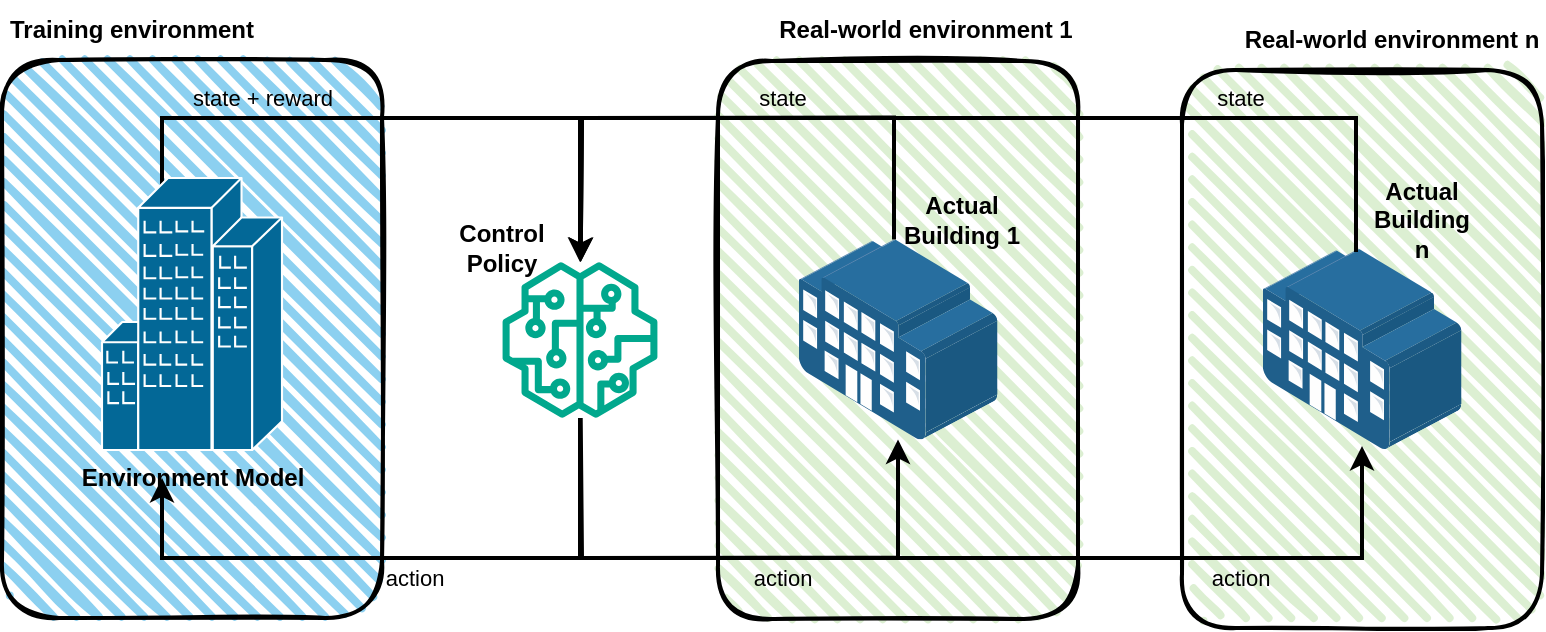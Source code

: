 <mxfile version="24.5.3" type="device">
  <diagram name="Page-1" id="6ak82wpBA29UJML2oisR">
    <mxGraphModel dx="1384" dy="843" grid="1" gridSize="10" guides="1" tooltips="1" connect="1" arrows="1" fold="1" page="1" pageScale="1" pageWidth="850" pageHeight="1100" math="0" shadow="0">
      <root>
        <mxCell id="0" />
        <mxCell id="1" parent="0" />
        <mxCell id="VK04MKRg_IQUKB9lIK7K-12" value="" style="rounded=1;whiteSpace=wrap;html=1;strokeWidth=2;fillWeight=4;hachureGap=8;hachureAngle=45;fillColor=#B9E0A5;sketch=1;gradientColor=none;fillOpacity=50;strokeOpacity=100;" parent="1" vertex="1">
          <mxGeometry x="830" y="296" width="180" height="279" as="geometry" />
        </mxCell>
        <mxCell id="VK04MKRg_IQUKB9lIK7K-10" value="" style="rounded=1;whiteSpace=wrap;html=1;strokeWidth=2;fillWeight=4;hachureGap=8;hachureAngle=45;fillColor=#B9E0A5;sketch=1;gradientColor=none;fillOpacity=50;strokeOpacity=100;" parent="1" vertex="1">
          <mxGeometry x="598" y="291.5" width="180" height="279" as="geometry" />
        </mxCell>
        <mxCell id="VK04MKRg_IQUKB9lIK7K-9" value="" style="rounded=1;whiteSpace=wrap;html=1;strokeWidth=2;fillWeight=4;hachureGap=8;hachureAngle=45;fillColor=#1ba1e2;sketch=1;gradientColor=none;fillOpacity=50;strokeOpacity=100;" parent="1" vertex="1">
          <mxGeometry x="240" y="291" width="190" height="279" as="geometry" />
        </mxCell>
        <mxCell id="DWJ79edaiGirSP9IxKuk-1" value="" style="image;points=[];aspect=fixed;html=1;align=left;shadow=0;dashed=0;image=img/lib/allied_telesis/buildings/Large_Building.svg;labelBackgroundColor=none;labelPosition=right;verticalLabelPosition=middle;verticalAlign=middle;" parent="1" vertex="1">
          <mxGeometry x="638" y="380.75" width="100" height="100" as="geometry" />
        </mxCell>
        <mxCell id="DWJ79edaiGirSP9IxKuk-2" value="" style="sketch=0;outlineConnect=0;fontColor=#232F3E;gradientColor=none;fillColor=#01A88D;strokeColor=none;dashed=0;verticalLabelPosition=top;verticalAlign=bottom;align=right;html=1;fontSize=12;fontStyle=0;aspect=fixed;pointerEvents=1;shape=mxgraph.aws4.sagemaker_model;labelPosition=left;" parent="1" vertex="1">
          <mxGeometry x="490" y="392" width="78" height="78" as="geometry" />
        </mxCell>
        <mxCell id="DWJ79edaiGirSP9IxKuk-3" value="state + reward" style="endArrow=classic;html=1;rounded=0;labelBackgroundColor=none;strokeWidth=2;" parent="1" target="DWJ79edaiGirSP9IxKuk-2" edge="1">
          <mxGeometry x="-0.441" y="10" width="50" height="50" relative="1" as="geometry">
            <mxPoint x="320" y="360" as="sourcePoint" />
            <mxPoint x="530" y="370" as="targetPoint" />
            <Array as="points">
              <mxPoint x="320" y="320" />
              <mxPoint x="530" y="320" />
            </Array>
            <mxPoint as="offset" />
          </mxGeometry>
        </mxCell>
        <mxCell id="DWJ79edaiGirSP9IxKuk-4" value="action" style="endArrow=classic;html=1;rounded=0;labelBackgroundColor=none;strokeWidth=2;" parent="1" source="DWJ79edaiGirSP9IxKuk-2" edge="1">
          <mxGeometry x="-0.035" y="10" width="50" height="50" relative="1" as="geometry">
            <mxPoint x="530" y="500" as="sourcePoint" />
            <mxPoint x="320" y="500" as="targetPoint" />
            <Array as="points">
              <mxPoint x="530" y="540" />
              <mxPoint x="320" y="540" />
            </Array>
            <mxPoint as="offset" />
          </mxGeometry>
        </mxCell>
        <mxCell id="DWJ79edaiGirSP9IxKuk-5" value="&lt;b&gt;Environment Model&lt;/b&gt;" style="shape=mxgraph.cisco.buildings.generic_building;html=1;pointerEvents=1;dashed=0;fillColor=#036897;strokeColor=#ffffff;strokeWidth=2;verticalLabelPosition=bottom;verticalAlign=top;align=center;outlineConnect=0;" parent="1" vertex="1">
          <mxGeometry x="290" y="350" width="90" height="136" as="geometry" />
        </mxCell>
        <mxCell id="DWJ79edaiGirSP9IxKuk-8" value="action" style="endArrow=classic;html=1;rounded=0;labelBackgroundColor=none;strokeWidth=2;" parent="1" source="DWJ79edaiGirSP9IxKuk-2" target="DWJ79edaiGirSP9IxKuk-1" edge="1">
          <mxGeometry x="0.187" y="-10" width="50" height="50" relative="1" as="geometry">
            <mxPoint x="568" y="499.75" as="sourcePoint" />
            <mxPoint x="758" y="509.75" as="targetPoint" />
            <Array as="points">
              <mxPoint x="529" y="540" />
              <mxPoint x="688" y="539.75" />
            </Array>
            <mxPoint as="offset" />
          </mxGeometry>
        </mxCell>
        <mxCell id="DWJ79edaiGirSP9IxKuk-9" value="state" style="endArrow=classic;html=1;rounded=0;labelBackgroundColor=none;exitX=0.48;exitY=0;exitDx=0;exitDy=0;exitPerimeter=0;strokeWidth=2;" parent="1" source="DWJ79edaiGirSP9IxKuk-1" target="DWJ79edaiGirSP9IxKuk-2" edge="1">
          <mxGeometry x="-0.193" y="-10" width="50" height="50" relative="1" as="geometry">
            <mxPoint x="758" y="369.75" as="sourcePoint" />
            <mxPoint x="568" y="369.75" as="targetPoint" />
            <Array as="points">
              <mxPoint x="686" y="319.75" />
              <mxPoint x="529" y="320" />
            </Array>
            <mxPoint as="offset" />
          </mxGeometry>
        </mxCell>
        <mxCell id="DWJ79edaiGirSP9IxKuk-10" value="Training environment" style="text;html=1;align=center;verticalAlign=middle;whiteSpace=wrap;rounded=0;fontStyle=1" parent="1" vertex="1">
          <mxGeometry x="240" y="261" width="130" height="30" as="geometry" />
        </mxCell>
        <mxCell id="DWJ79edaiGirSP9IxKuk-12" value="Real-world&amp;nbsp;&lt;span style=&quot;background-color: initial;&quot;&gt;environment 1&lt;/span&gt;" style="text;html=1;align=center;verticalAlign=middle;whiteSpace=wrap;rounded=0;fontStyle=1" parent="1" vertex="1">
          <mxGeometry x="626" y="265.5" width="152" height="21" as="geometry" />
        </mxCell>
        <mxCell id="VK04MKRg_IQUKB9lIK7K-2" value="" style="image;points=[];aspect=fixed;html=1;align=left;shadow=0;dashed=0;image=img/lib/allied_telesis/buildings/Large_Building.svg;labelBackgroundColor=none;labelPosition=right;verticalLabelPosition=middle;verticalAlign=middle;" parent="1" vertex="1">
          <mxGeometry x="870" y="385.5" width="100" height="100" as="geometry" />
        </mxCell>
        <mxCell id="VK04MKRg_IQUKB9lIK7K-3" value="action" style="endArrow=classic;html=1;rounded=0;labelBackgroundColor=none;entryX=0.5;entryY=0.985;entryDx=0;entryDy=0;entryPerimeter=0;strokeWidth=2;" parent="1" target="VK04MKRg_IQUKB9lIK7K-2" edge="1">
          <mxGeometry x="0.534" y="-10" width="50" height="50" relative="1" as="geometry">
            <mxPoint x="472" y="540" as="sourcePoint" />
            <mxPoint x="1060" y="510" as="targetPoint" />
            <Array as="points">
              <mxPoint x="870" y="540" />
              <mxPoint x="920" y="540" />
            </Array>
            <mxPoint as="offset" />
          </mxGeometry>
        </mxCell>
        <mxCell id="VK04MKRg_IQUKB9lIK7K-4" value="state" style="endArrow=classic;html=1;rounded=0;labelBackgroundColor=none;exitX=0.47;exitY=0.015;exitDx=0;exitDy=0;exitPerimeter=0;strokeWidth=2;" parent="1" source="VK04MKRg_IQUKB9lIK7K-2" target="DWJ79edaiGirSP9IxKuk-2" edge="1">
          <mxGeometry x="-0.522" y="-10" width="50" height="50" relative="1" as="geometry">
            <mxPoint x="1060" y="370" as="sourcePoint" />
            <mxPoint x="530" y="368" as="targetPoint" />
            <Array as="points">
              <mxPoint x="917" y="320" />
              <mxPoint x="870" y="320" />
              <mxPoint x="530" y="320" />
            </Array>
            <mxPoint as="offset" />
          </mxGeometry>
        </mxCell>
        <mxCell id="VK04MKRg_IQUKB9lIK7K-6" value="Real-world&amp;nbsp;&lt;span style=&quot;background-color: initial;&quot;&gt;environment n&lt;/span&gt;" style="text;html=1;align=center;verticalAlign=middle;whiteSpace=wrap;rounded=0;fontStyle=1" parent="1" vertex="1">
          <mxGeometry x="860" y="270" width="150" height="21" as="geometry" />
        </mxCell>
        <mxCell id="VK04MKRg_IQUKB9lIK7K-13" value="Control Policy" style="text;html=1;align=center;verticalAlign=middle;whiteSpace=wrap;rounded=0;fontStyle=1" parent="1" vertex="1">
          <mxGeometry x="460" y="370" width="60" height="30" as="geometry" />
        </mxCell>
        <mxCell id="VK04MKRg_IQUKB9lIK7K-14" value="Actual Building 1" style="text;html=1;align=center;verticalAlign=middle;whiteSpace=wrap;rounded=0;fontStyle=1" parent="1" vertex="1">
          <mxGeometry x="690" y="355.5" width="60" height="30" as="geometry" />
        </mxCell>
        <mxCell id="VK04MKRg_IQUKB9lIK7K-15" value="Actual Building n" style="text;html=1;align=center;verticalAlign=middle;whiteSpace=wrap;rounded=0;fontStyle=1" parent="1" vertex="1">
          <mxGeometry x="920" y="355.5" width="60" height="30" as="geometry" />
        </mxCell>
      </root>
    </mxGraphModel>
  </diagram>
</mxfile>
